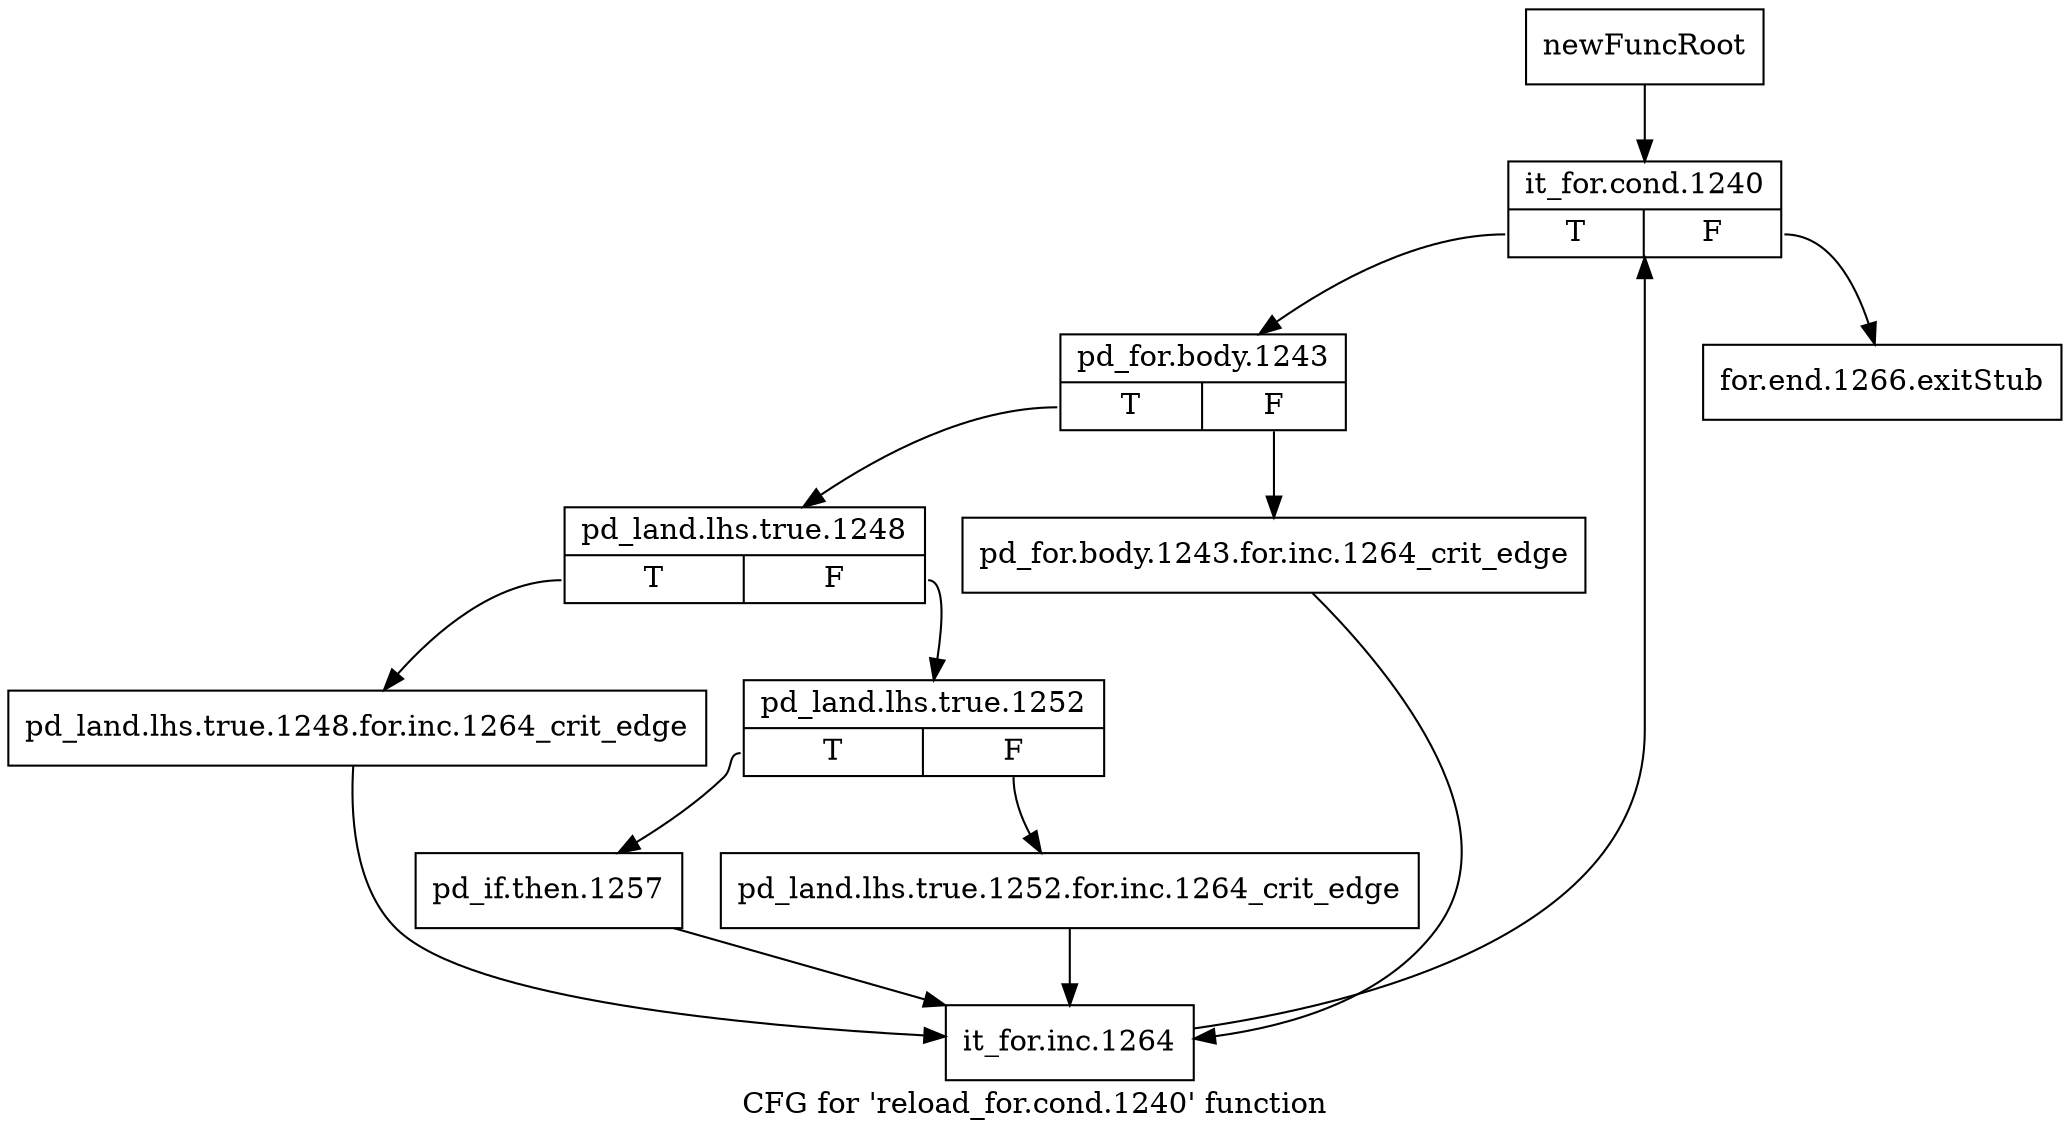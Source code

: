 digraph "CFG for 'reload_for.cond.1240' function" {
	label="CFG for 'reload_for.cond.1240' function";

	Node0xbd87240 [shape=record,label="{newFuncRoot}"];
	Node0xbd87240 -> Node0xbd876d0;
	Node0xbd87680 [shape=record,label="{for.end.1266.exitStub}"];
	Node0xbd876d0 [shape=record,label="{it_for.cond.1240|{<s0>T|<s1>F}}"];
	Node0xbd876d0:s0 -> Node0xbd87720;
	Node0xbd876d0:s1 -> Node0xbd87680;
	Node0xbd87720 [shape=record,label="{pd_for.body.1243|{<s0>T|<s1>F}}"];
	Node0xbd87720:s0 -> Node0xbd877c0;
	Node0xbd87720:s1 -> Node0xbd87770;
	Node0xbd87770 [shape=record,label="{pd_for.body.1243.for.inc.1264_crit_edge}"];
	Node0xbd87770 -> Node0xbd87950;
	Node0xbd877c0 [shape=record,label="{pd_land.lhs.true.1248|{<s0>T|<s1>F}}"];
	Node0xbd877c0:s0 -> Node0xbd87900;
	Node0xbd877c0:s1 -> Node0xbd87810;
	Node0xbd87810 [shape=record,label="{pd_land.lhs.true.1252|{<s0>T|<s1>F}}"];
	Node0xbd87810:s0 -> Node0xbd878b0;
	Node0xbd87810:s1 -> Node0xbd87860;
	Node0xbd87860 [shape=record,label="{pd_land.lhs.true.1252.for.inc.1264_crit_edge}"];
	Node0xbd87860 -> Node0xbd87950;
	Node0xbd878b0 [shape=record,label="{pd_if.then.1257}"];
	Node0xbd878b0 -> Node0xbd87950;
	Node0xbd87900 [shape=record,label="{pd_land.lhs.true.1248.for.inc.1264_crit_edge}"];
	Node0xbd87900 -> Node0xbd87950;
	Node0xbd87950 [shape=record,label="{it_for.inc.1264}"];
	Node0xbd87950 -> Node0xbd876d0;
}
